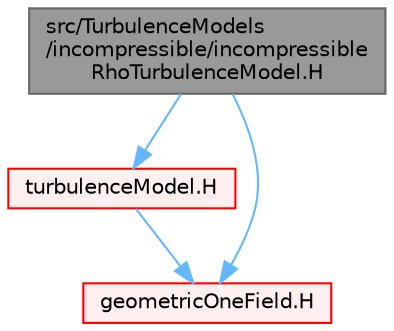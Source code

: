digraph "src/TurbulenceModels/incompressible/incompressibleRhoTurbulenceModel.H"
{
 // LATEX_PDF_SIZE
  bgcolor="transparent";
  edge [fontname=Helvetica,fontsize=10,labelfontname=Helvetica,labelfontsize=10];
  node [fontname=Helvetica,fontsize=10,shape=box,height=0.2,width=0.4];
  Node1 [id="Node000001",label="src/TurbulenceModels\l/incompressible/incompressible\lRhoTurbulenceModel.H",height=0.2,width=0.4,color="gray40", fillcolor="grey60", style="filled", fontcolor="black",tooltip=" "];
  Node1 -> Node2 [id="edge1_Node000001_Node000002",color="steelblue1",style="solid",tooltip=" "];
  Node2 [id="Node000002",label="turbulenceModel.H",height=0.2,width=0.4,color="red", fillcolor="#FFF0F0", style="filled",URL="$turbulenceModel_8H.html",tooltip=" "];
  Node2 -> Node382 [id="edge2_Node000002_Node000382",color="steelblue1",style="solid",tooltip=" "];
  Node382 [id="Node000382",label="geometricOneField.H",height=0.2,width=0.4,color="red", fillcolor="#FFF0F0", style="filled",URL="$geometricOneField_8H.html",tooltip=" "];
  Node1 -> Node382 [id="edge3_Node000001_Node000382",color="steelblue1",style="solid",tooltip=" "];
}
